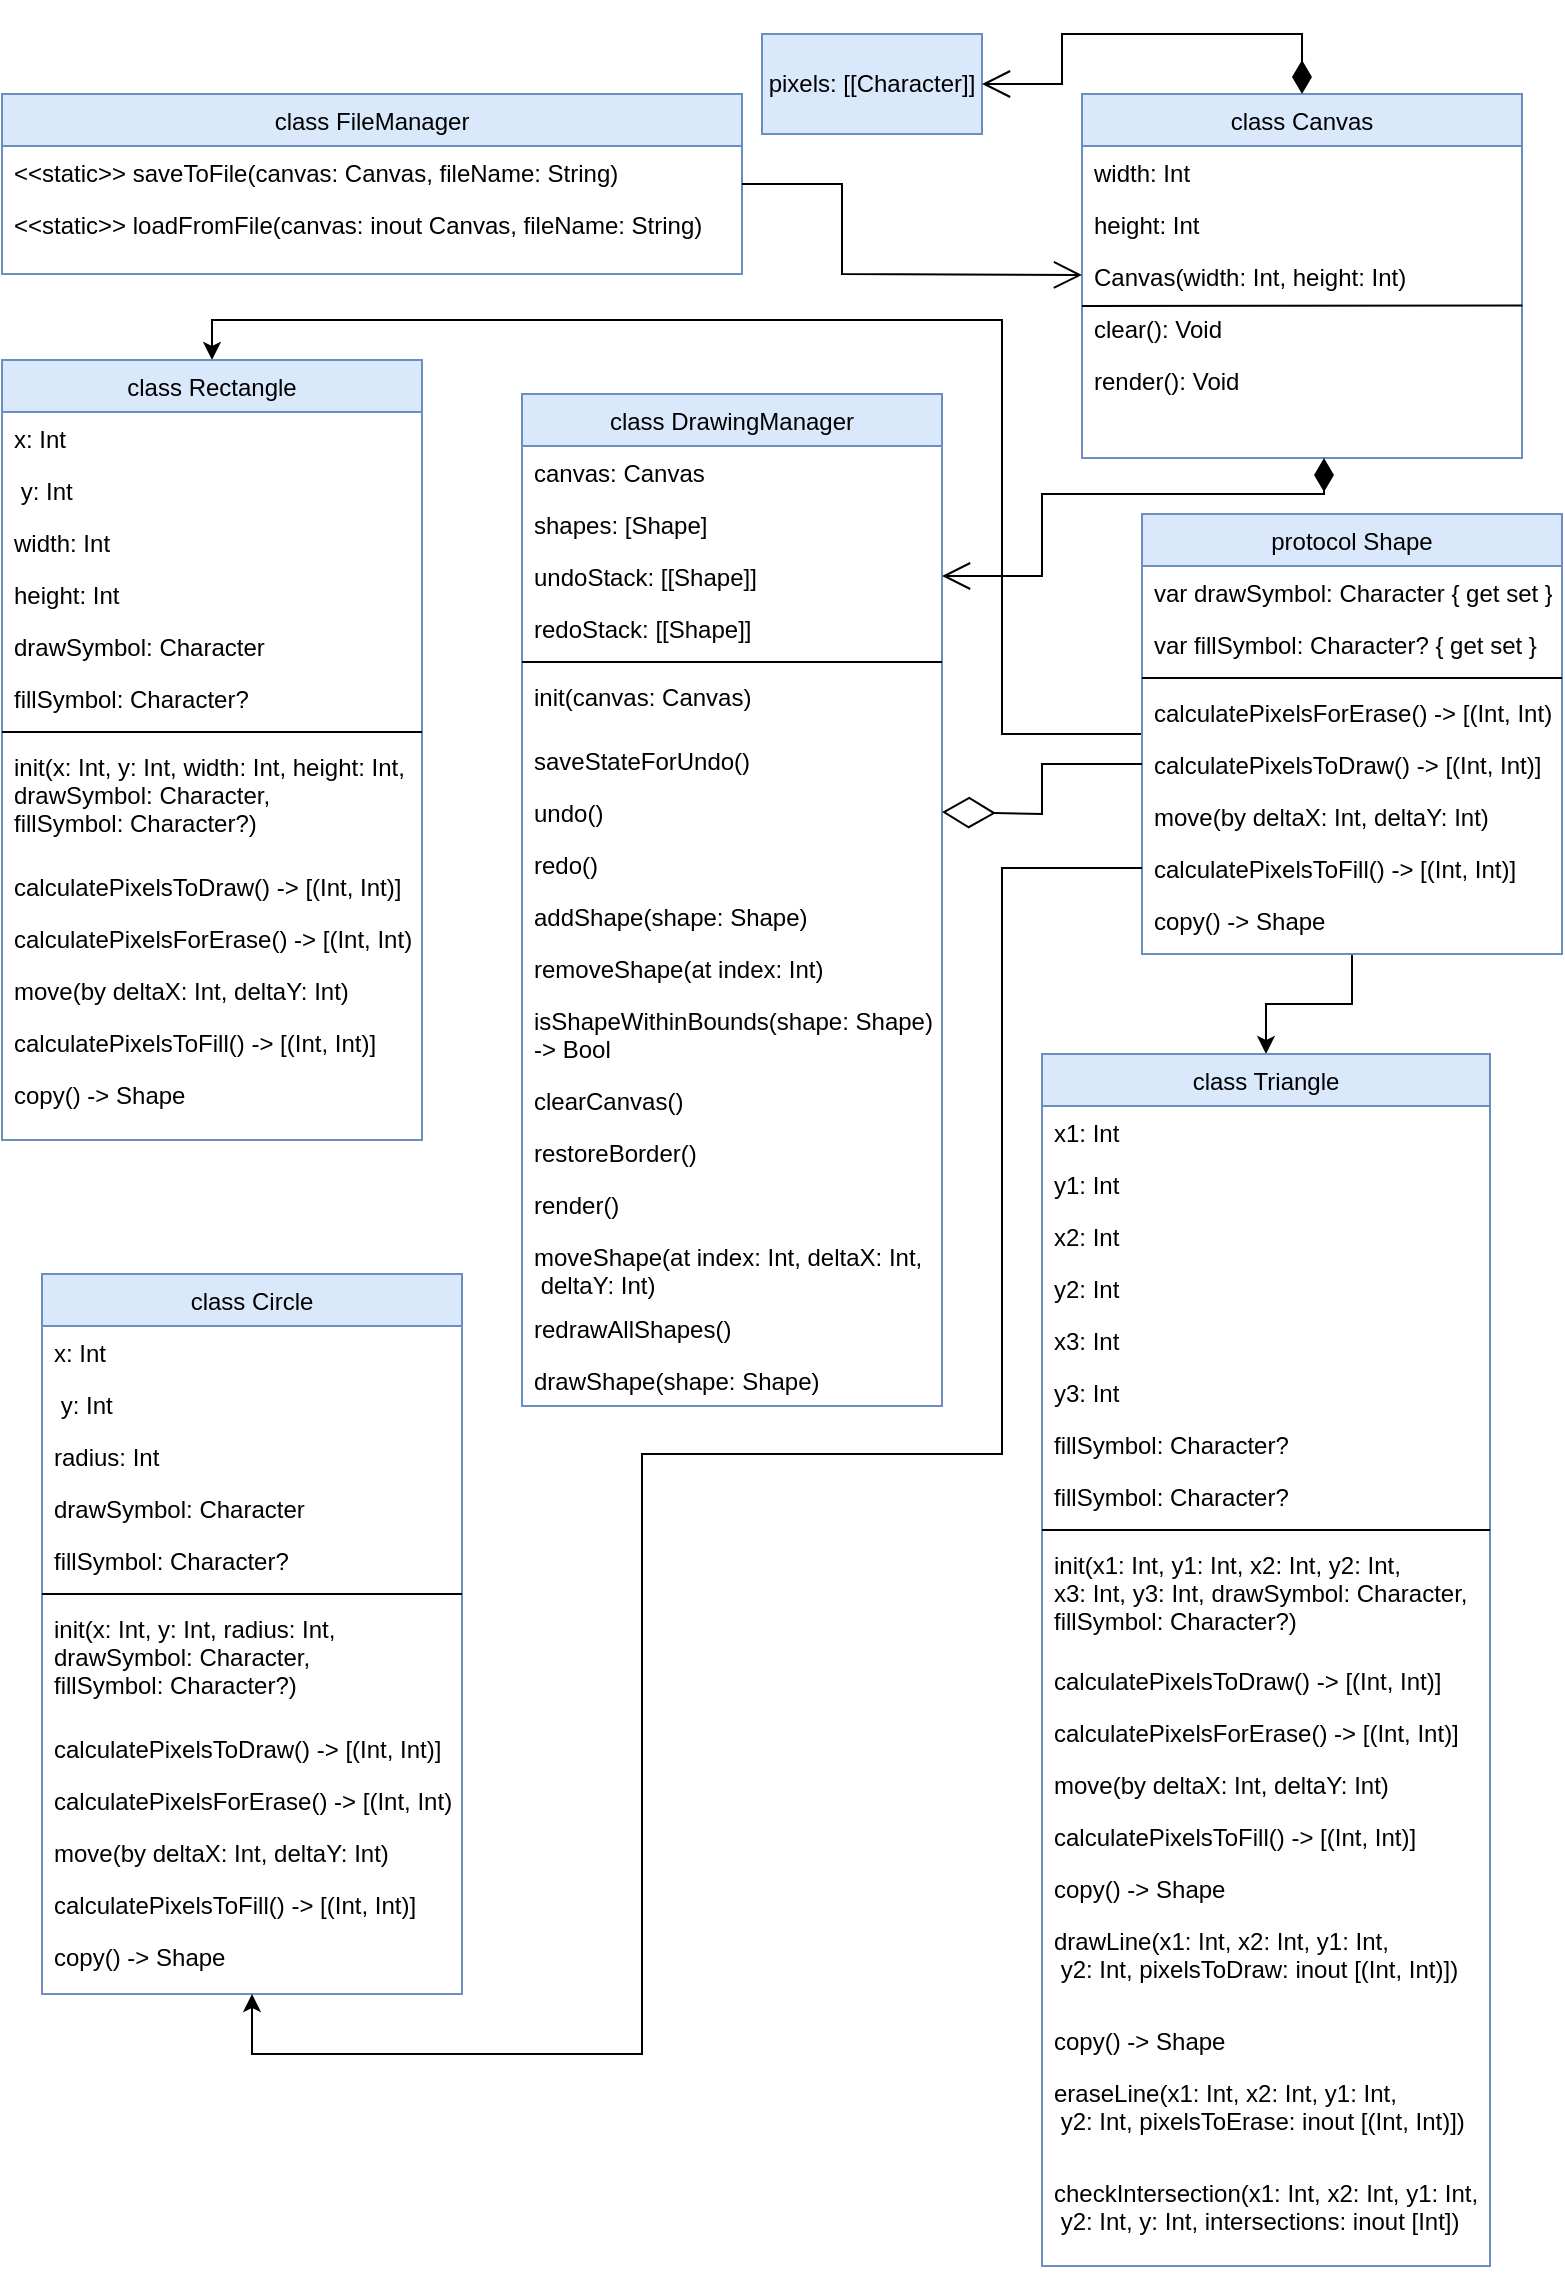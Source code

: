 <mxfile version="26.0.16">
  <diagram id="C5RBs43oDa-KdzZeNtuy" name="Page-1">
    <mxGraphModel dx="1194" dy="647" grid="1" gridSize="10" guides="1" tooltips="1" connect="1" arrows="1" fold="1" page="1" pageScale="1" pageWidth="827" pageHeight="1169" math="0" shadow="0">
      <root>
        <mxCell id="WIyWlLk6GJQsqaUBKTNV-0" />
        <mxCell id="WIyWlLk6GJQsqaUBKTNV-1" parent="WIyWlLk6GJQsqaUBKTNV-0" />
        <mxCell id="zkfFHV4jXpPFQw0GAbJ--0" value="class Canvas" style="swimlane;fontStyle=0;align=center;verticalAlign=top;childLayout=stackLayout;horizontal=1;startSize=26;horizontalStack=0;resizeParent=1;resizeLast=0;collapsible=1;marginBottom=0;rounded=0;shadow=0;strokeWidth=1;fillColor=#dae8fc;strokeColor=#6c8ebf;" parent="WIyWlLk6GJQsqaUBKTNV-1" vertex="1">
          <mxGeometry x="560" y="53" width="220" height="182" as="geometry">
            <mxRectangle x="230" y="140" width="160" height="26" as="alternateBounds" />
          </mxGeometry>
        </mxCell>
        <mxCell id="zkfFHV4jXpPFQw0GAbJ--1" value="width: Int" style="text;align=left;verticalAlign=top;spacingLeft=4;spacingRight=4;overflow=hidden;rotatable=0;points=[[0,0.5],[1,0.5]];portConstraint=eastwest;" parent="zkfFHV4jXpPFQw0GAbJ--0" vertex="1">
          <mxGeometry y="26" width="220" height="26" as="geometry" />
        </mxCell>
        <mxCell id="zkfFHV4jXpPFQw0GAbJ--2" value="height: Int" style="text;align=left;verticalAlign=top;spacingLeft=4;spacingRight=4;overflow=hidden;rotatable=0;points=[[0,0.5],[1,0.5]];portConstraint=eastwest;rounded=0;shadow=0;html=0;" parent="zkfFHV4jXpPFQw0GAbJ--0" vertex="1">
          <mxGeometry y="52" width="220" height="26" as="geometry" />
        </mxCell>
        <mxCell id="YlSQYZAaKk3JHYqEoVRx-4" value="Canvas(width: Int, height: Int)" style="text;align=left;verticalAlign=top;spacingLeft=4;spacingRight=4;overflow=hidden;rotatable=0;points=[[0,0.5],[1,0.5]];portConstraint=eastwest;rounded=0;shadow=0;html=0;" parent="zkfFHV4jXpPFQw0GAbJ--0" vertex="1">
          <mxGeometry y="78" width="220" height="26" as="geometry" />
        </mxCell>
        <mxCell id="YlSQYZAaKk3JHYqEoVRx-3" value="clear(): Void" style="text;align=left;verticalAlign=top;spacingLeft=4;spacingRight=4;overflow=hidden;rotatable=0;points=[[0,0.5],[1,0.5]];portConstraint=eastwest;rounded=0;shadow=0;html=0;" parent="zkfFHV4jXpPFQw0GAbJ--0" vertex="1">
          <mxGeometry y="104" width="220" height="26" as="geometry" />
        </mxCell>
        <mxCell id="YlSQYZAaKk3JHYqEoVRx-5" value="" style="endArrow=none;html=1;rounded=0;entryX=1.001;entryY=0.835;entryDx=0;entryDy=0;entryPerimeter=0;" parent="zkfFHV4jXpPFQw0GAbJ--0" edge="1">
          <mxGeometry width="50" height="50" relative="1" as="geometry">
            <mxPoint y="106" as="sourcePoint" />
            <mxPoint x="220.22" y="105.71" as="targetPoint" />
          </mxGeometry>
        </mxCell>
        <mxCell id="YlSQYZAaKk3JHYqEoVRx-6" value="render(): Void" style="text;align=left;verticalAlign=top;spacingLeft=4;spacingRight=4;overflow=hidden;rotatable=0;points=[[0,0.5],[1,0.5]];portConstraint=eastwest;rounded=0;shadow=0;html=0;" parent="zkfFHV4jXpPFQw0GAbJ--0" vertex="1">
          <mxGeometry y="130" width="220" height="26" as="geometry" />
        </mxCell>
        <mxCell id="YlSQYZAaKk3JHYqEoVRx-102" style="edgeStyle=orthogonalEdgeStyle;rounded=0;orthogonalLoop=1;jettySize=auto;html=1;entryX=0.5;entryY=0;entryDx=0;entryDy=0;" parent="WIyWlLk6GJQsqaUBKTNV-1" source="zkfFHV4jXpPFQw0GAbJ--6" target="YlSQYZAaKk3JHYqEoVRx-7" edge="1">
          <mxGeometry relative="1" as="geometry">
            <Array as="points">
              <mxPoint x="520" y="373" />
              <mxPoint x="520" y="166" />
              <mxPoint x="125" y="166" />
            </Array>
          </mxGeometry>
        </mxCell>
        <mxCell id="YlSQYZAaKk3JHYqEoVRx-104" style="edgeStyle=orthogonalEdgeStyle;rounded=0;orthogonalLoop=1;jettySize=auto;html=1;exitX=0.5;exitY=1;exitDx=0;exitDy=0;" parent="WIyWlLk6GJQsqaUBKTNV-1" source="zkfFHV4jXpPFQw0GAbJ--6" target="YlSQYZAaKk3JHYqEoVRx-60" edge="1">
          <mxGeometry relative="1" as="geometry" />
        </mxCell>
        <mxCell id="zkfFHV4jXpPFQw0GAbJ--6" value="protocol Shape" style="swimlane;fontStyle=0;align=center;verticalAlign=top;childLayout=stackLayout;horizontal=1;startSize=26;horizontalStack=0;resizeParent=1;resizeLast=0;collapsible=1;marginBottom=0;rounded=0;shadow=0;strokeWidth=1;fillColor=#dae8fc;strokeColor=#6c8ebf;" parent="WIyWlLk6GJQsqaUBKTNV-1" vertex="1">
          <mxGeometry x="590" y="263" width="210" height="220" as="geometry">
            <mxRectangle x="130" y="380" width="160" height="26" as="alternateBounds" />
          </mxGeometry>
        </mxCell>
        <mxCell id="zkfFHV4jXpPFQw0GAbJ--7" value="var drawSymbol: Character { get set }" style="text;align=left;verticalAlign=top;spacingLeft=4;spacingRight=4;overflow=hidden;rotatable=0;points=[[0,0.5],[1,0.5]];portConstraint=eastwest;" parent="zkfFHV4jXpPFQw0GAbJ--6" vertex="1">
          <mxGeometry y="26" width="210" height="26" as="geometry" />
        </mxCell>
        <mxCell id="zkfFHV4jXpPFQw0GAbJ--8" value="var fillSymbol: Character? { get set }" style="text;align=left;verticalAlign=top;spacingLeft=4;spacingRight=4;overflow=hidden;rotatable=0;points=[[0,0.5],[1,0.5]];portConstraint=eastwest;rounded=0;shadow=0;html=0;" parent="zkfFHV4jXpPFQw0GAbJ--6" vertex="1">
          <mxGeometry y="52" width="210" height="26" as="geometry" />
        </mxCell>
        <mxCell id="zkfFHV4jXpPFQw0GAbJ--9" value="" style="line;html=1;strokeWidth=1;align=left;verticalAlign=middle;spacingTop=-1;spacingLeft=3;spacingRight=3;rotatable=0;labelPosition=right;points=[];portConstraint=eastwest;" parent="zkfFHV4jXpPFQw0GAbJ--6" vertex="1">
          <mxGeometry y="78" width="210" height="8" as="geometry" />
        </mxCell>
        <mxCell id="zkfFHV4jXpPFQw0GAbJ--11" value="calculatePixelsForErase() -&gt; [(Int, Int)]" style="text;align=left;verticalAlign=top;spacingLeft=4;spacingRight=4;overflow=hidden;rotatable=0;points=[[0,0.5],[1,0.5]];portConstraint=eastwest;" parent="zkfFHV4jXpPFQw0GAbJ--6" vertex="1">
          <mxGeometry y="86" width="210" height="26" as="geometry" />
        </mxCell>
        <mxCell id="YlSQYZAaKk3JHYqEoVRx-36" value="calculatePixelsToDraw() -&gt; [(Int, Int)]" style="text;align=left;verticalAlign=top;spacingLeft=4;spacingRight=4;overflow=hidden;rotatable=0;points=[[0,0.5],[1,0.5]];portConstraint=eastwest;fontStyle=0" parent="zkfFHV4jXpPFQw0GAbJ--6" vertex="1">
          <mxGeometry y="112" width="210" height="26" as="geometry" />
        </mxCell>
        <mxCell id="YlSQYZAaKk3JHYqEoVRx-35" value="move(by deltaX: Int, deltaY: Int)" style="text;align=left;verticalAlign=top;spacingLeft=4;spacingRight=4;overflow=hidden;rotatable=0;points=[[0,0.5],[1,0.5]];portConstraint=eastwest;fontStyle=0" parent="zkfFHV4jXpPFQw0GAbJ--6" vertex="1">
          <mxGeometry y="138" width="210" height="26" as="geometry" />
        </mxCell>
        <mxCell id="YlSQYZAaKk3JHYqEoVRx-37" value="calculatePixelsToFill() -&gt; [(Int, Int)]" style="text;align=left;verticalAlign=top;spacingLeft=4;spacingRight=4;overflow=hidden;rotatable=0;points=[[0,0.5],[1,0.5]];portConstraint=eastwest;fontStyle=0" parent="zkfFHV4jXpPFQw0GAbJ--6" vertex="1">
          <mxGeometry y="164" width="210" height="26" as="geometry" />
        </mxCell>
        <mxCell id="YlSQYZAaKk3JHYqEoVRx-38" value="copy() -&gt; Shape" style="text;align=left;verticalAlign=top;spacingLeft=4;spacingRight=4;overflow=hidden;rotatable=0;points=[[0,0.5],[1,0.5]];portConstraint=eastwest;fontStyle=0" parent="zkfFHV4jXpPFQw0GAbJ--6" vertex="1">
          <mxGeometry y="190" width="210" height="26" as="geometry" />
        </mxCell>
        <mxCell id="YlSQYZAaKk3JHYqEoVRx-7" value="class Rectangle" style="swimlane;fontStyle=0;align=center;verticalAlign=top;childLayout=stackLayout;horizontal=1;startSize=26;horizontalStack=0;resizeParent=1;resizeLast=0;collapsible=1;marginBottom=0;rounded=0;shadow=0;strokeWidth=1;fillColor=#dae8fc;strokeColor=#6c8ebf;" parent="WIyWlLk6GJQsqaUBKTNV-1" vertex="1">
          <mxGeometry x="20" y="186" width="210" height="390" as="geometry">
            <mxRectangle x="430" y="90" width="160" height="26" as="alternateBounds" />
          </mxGeometry>
        </mxCell>
        <mxCell id="YlSQYZAaKk3JHYqEoVRx-8" value="x: Int" style="text;align=left;verticalAlign=top;spacingLeft=4;spacingRight=4;overflow=hidden;rotatable=0;points=[[0,0.5],[1,0.5]];portConstraint=eastwest;" parent="YlSQYZAaKk3JHYqEoVRx-7" vertex="1">
          <mxGeometry y="26" width="210" height="26" as="geometry" />
        </mxCell>
        <mxCell id="YlSQYZAaKk3JHYqEoVRx-9" value=" y: Int" style="text;align=left;verticalAlign=top;spacingLeft=4;spacingRight=4;overflow=hidden;rotatable=0;points=[[0,0.5],[1,0.5]];portConstraint=eastwest;rounded=0;shadow=0;html=0;" parent="YlSQYZAaKk3JHYqEoVRx-7" vertex="1">
          <mxGeometry y="52" width="210" height="26" as="geometry" />
        </mxCell>
        <mxCell id="YlSQYZAaKk3JHYqEoVRx-10" value="width: Int" style="text;align=left;verticalAlign=top;spacingLeft=4;spacingRight=4;overflow=hidden;rotatable=0;points=[[0,0.5],[1,0.5]];portConstraint=eastwest;rounded=0;shadow=0;html=0;" parent="YlSQYZAaKk3JHYqEoVRx-7" vertex="1">
          <mxGeometry y="78" width="210" height="26" as="geometry" />
        </mxCell>
        <mxCell id="YlSQYZAaKk3JHYqEoVRx-11" value="height: Int" style="text;align=left;verticalAlign=top;spacingLeft=4;spacingRight=4;overflow=hidden;rotatable=0;points=[[0,0.5],[1,0.5]];portConstraint=eastwest;rounded=0;shadow=0;html=0;" parent="YlSQYZAaKk3JHYqEoVRx-7" vertex="1">
          <mxGeometry y="104" width="210" height="26" as="geometry" />
        </mxCell>
        <mxCell id="YlSQYZAaKk3JHYqEoVRx-12" value="drawSymbol: Character" style="text;align=left;verticalAlign=top;spacingLeft=4;spacingRight=4;overflow=hidden;rotatable=0;points=[[0,0.5],[1,0.5]];portConstraint=eastwest;rounded=0;shadow=0;html=0;" parent="YlSQYZAaKk3JHYqEoVRx-7" vertex="1">
          <mxGeometry y="130" width="210" height="26" as="geometry" />
        </mxCell>
        <mxCell id="YlSQYZAaKk3JHYqEoVRx-14" value="fillSymbol: Character?" style="text;align=left;verticalAlign=top;spacingLeft=4;spacingRight=4;overflow=hidden;rotatable=0;points=[[0,0.5],[1,0.5]];portConstraint=eastwest;" parent="YlSQYZAaKk3JHYqEoVRx-7" vertex="1">
          <mxGeometry y="156" width="210" height="26" as="geometry" />
        </mxCell>
        <mxCell id="YlSQYZAaKk3JHYqEoVRx-13" value="" style="line;html=1;strokeWidth=1;align=left;verticalAlign=middle;spacingTop=-1;spacingLeft=3;spacingRight=3;rotatable=0;labelPosition=right;points=[];portConstraint=eastwest;" parent="YlSQYZAaKk3JHYqEoVRx-7" vertex="1">
          <mxGeometry y="182" width="210" height="8" as="geometry" />
        </mxCell>
        <mxCell id="YlSQYZAaKk3JHYqEoVRx-15" value="init(x: Int, y: Int, width: Int, height: Int, &#xa;drawSymbol: Character, &#xa;fillSymbol: Character?)" style="text;align=left;verticalAlign=top;spacingLeft=4;spacingRight=4;overflow=hidden;rotatable=0;points=[[0,0.5],[1,0.5]];portConstraint=eastwest;" parent="YlSQYZAaKk3JHYqEoVRx-7" vertex="1">
          <mxGeometry y="190" width="210" height="60" as="geometry" />
        </mxCell>
        <mxCell id="YlSQYZAaKk3JHYqEoVRx-40" value="calculatePixelsToDraw() -&gt; [(Int, Int)]" style="text;align=left;verticalAlign=top;spacingLeft=4;spacingRight=4;overflow=hidden;rotatable=0;points=[[0,0.5],[1,0.5]];portConstraint=eastwest;" parent="YlSQYZAaKk3JHYqEoVRx-7" vertex="1">
          <mxGeometry y="250" width="210" height="26" as="geometry" />
        </mxCell>
        <mxCell id="YlSQYZAaKk3JHYqEoVRx-43" value="calculatePixelsForErase() -&gt; [(Int, Int)]" style="text;align=left;verticalAlign=top;spacingLeft=4;spacingRight=4;overflow=hidden;rotatable=0;points=[[0,0.5],[1,0.5]];portConstraint=eastwest;" parent="YlSQYZAaKk3JHYqEoVRx-7" vertex="1">
          <mxGeometry y="276" width="210" height="26" as="geometry" />
        </mxCell>
        <mxCell id="YlSQYZAaKk3JHYqEoVRx-42" value="move(by deltaX: Int, deltaY: Int)" style="text;align=left;verticalAlign=top;spacingLeft=4;spacingRight=4;overflow=hidden;rotatable=0;points=[[0,0.5],[1,0.5]];portConstraint=eastwest;" parent="YlSQYZAaKk3JHYqEoVRx-7" vertex="1">
          <mxGeometry y="302" width="210" height="26" as="geometry" />
        </mxCell>
        <mxCell id="YlSQYZAaKk3JHYqEoVRx-45" value="calculatePixelsToFill() -&gt; [(Int, Int)]" style="text;align=left;verticalAlign=top;spacingLeft=4;spacingRight=4;overflow=hidden;rotatable=0;points=[[0,0.5],[1,0.5]];portConstraint=eastwest;" parent="YlSQYZAaKk3JHYqEoVRx-7" vertex="1">
          <mxGeometry y="328" width="210" height="26" as="geometry" />
        </mxCell>
        <mxCell id="YlSQYZAaKk3JHYqEoVRx-44" value="copy() -&gt; Shape" style="text;align=left;verticalAlign=top;spacingLeft=4;spacingRight=4;overflow=hidden;rotatable=0;points=[[0,0.5],[1,0.5]];portConstraint=eastwest;" parent="YlSQYZAaKk3JHYqEoVRx-7" vertex="1">
          <mxGeometry y="354" width="210" height="26" as="geometry" />
        </mxCell>
        <mxCell id="YlSQYZAaKk3JHYqEoVRx-23" value="class FileManager" style="swimlane;fontStyle=0;align=center;verticalAlign=top;childLayout=stackLayout;horizontal=1;startSize=26;horizontalStack=0;resizeParent=1;resizeLast=0;collapsible=1;marginBottom=0;rounded=0;shadow=0;strokeWidth=1;fillColor=#dae8fc;strokeColor=#6c8ebf;" parent="WIyWlLk6GJQsqaUBKTNV-1" vertex="1">
          <mxGeometry x="20" y="53" width="370" height="90" as="geometry">
            <mxRectangle x="130" y="380" width="160" height="26" as="alternateBounds" />
          </mxGeometry>
        </mxCell>
        <mxCell id="YlSQYZAaKk3JHYqEoVRx-24" value="&lt;&lt;static&gt;&gt; saveToFile(canvas: Canvas, fileName: String)" style="text;align=left;verticalAlign=top;spacingLeft=4;spacingRight=4;overflow=hidden;rotatable=0;points=[[0,0.5],[1,0.5]];portConstraint=eastwest;" parent="YlSQYZAaKk3JHYqEoVRx-23" vertex="1">
          <mxGeometry y="26" width="370" height="26" as="geometry" />
        </mxCell>
        <mxCell id="YlSQYZAaKk3JHYqEoVRx-25" value="&lt;&lt;static&gt;&gt; loadFromFile(canvas: inout Canvas, fileName: String)" style="text;align=left;verticalAlign=top;spacingLeft=4;spacingRight=4;overflow=hidden;rotatable=0;points=[[0,0.5],[1,0.5]];portConstraint=eastwest;rounded=0;shadow=0;html=0;" parent="YlSQYZAaKk3JHYqEoVRx-23" vertex="1">
          <mxGeometry y="52" width="370" height="26" as="geometry" />
        </mxCell>
        <mxCell id="YlSQYZAaKk3JHYqEoVRx-46" value="class Circle" style="swimlane;fontStyle=0;align=center;verticalAlign=top;childLayout=stackLayout;horizontal=1;startSize=26;horizontalStack=0;resizeParent=1;resizeLast=0;collapsible=1;marginBottom=0;rounded=0;shadow=0;strokeWidth=1;fillColor=#dae8fc;strokeColor=#6c8ebf;" parent="WIyWlLk6GJQsqaUBKTNV-1" vertex="1">
          <mxGeometry x="40" y="643" width="210" height="360" as="geometry">
            <mxRectangle x="430" y="90" width="160" height="26" as="alternateBounds" />
          </mxGeometry>
        </mxCell>
        <mxCell id="YlSQYZAaKk3JHYqEoVRx-47" value="x: Int" style="text;align=left;verticalAlign=top;spacingLeft=4;spacingRight=4;overflow=hidden;rotatable=0;points=[[0,0.5],[1,0.5]];portConstraint=eastwest;" parent="YlSQYZAaKk3JHYqEoVRx-46" vertex="1">
          <mxGeometry y="26" width="210" height="26" as="geometry" />
        </mxCell>
        <mxCell id="YlSQYZAaKk3JHYqEoVRx-48" value=" y: Int" style="text;align=left;verticalAlign=top;spacingLeft=4;spacingRight=4;overflow=hidden;rotatable=0;points=[[0,0.5],[1,0.5]];portConstraint=eastwest;rounded=0;shadow=0;html=0;" parent="YlSQYZAaKk3JHYqEoVRx-46" vertex="1">
          <mxGeometry y="52" width="210" height="26" as="geometry" />
        </mxCell>
        <mxCell id="YlSQYZAaKk3JHYqEoVRx-49" value="radius: Int" style="text;align=left;verticalAlign=top;spacingLeft=4;spacingRight=4;overflow=hidden;rotatable=0;points=[[0,0.5],[1,0.5]];portConstraint=eastwest;rounded=0;shadow=0;html=0;" parent="YlSQYZAaKk3JHYqEoVRx-46" vertex="1">
          <mxGeometry y="78" width="210" height="26" as="geometry" />
        </mxCell>
        <mxCell id="YlSQYZAaKk3JHYqEoVRx-51" value="drawSymbol: Character" style="text;align=left;verticalAlign=top;spacingLeft=4;spacingRight=4;overflow=hidden;rotatable=0;points=[[0,0.5],[1,0.5]];portConstraint=eastwest;rounded=0;shadow=0;html=0;" parent="YlSQYZAaKk3JHYqEoVRx-46" vertex="1">
          <mxGeometry y="104" width="210" height="26" as="geometry" />
        </mxCell>
        <mxCell id="YlSQYZAaKk3JHYqEoVRx-52" value="fillSymbol: Character?" style="text;align=left;verticalAlign=top;spacingLeft=4;spacingRight=4;overflow=hidden;rotatable=0;points=[[0,0.5],[1,0.5]];portConstraint=eastwest;" parent="YlSQYZAaKk3JHYqEoVRx-46" vertex="1">
          <mxGeometry y="130" width="210" height="26" as="geometry" />
        </mxCell>
        <mxCell id="YlSQYZAaKk3JHYqEoVRx-53" value="" style="line;html=1;strokeWidth=1;align=left;verticalAlign=middle;spacingTop=-1;spacingLeft=3;spacingRight=3;rotatable=0;labelPosition=right;points=[];portConstraint=eastwest;" parent="YlSQYZAaKk3JHYqEoVRx-46" vertex="1">
          <mxGeometry y="156" width="210" height="8" as="geometry" />
        </mxCell>
        <mxCell id="YlSQYZAaKk3JHYqEoVRx-54" value="init(x: Int, y: Int, radius: Int, &#xa;drawSymbol: Character, &#xa;fillSymbol: Character?)" style="text;align=left;verticalAlign=top;spacingLeft=4;spacingRight=4;overflow=hidden;rotatable=0;points=[[0,0.5],[1,0.5]];portConstraint=eastwest;" parent="YlSQYZAaKk3JHYqEoVRx-46" vertex="1">
          <mxGeometry y="164" width="210" height="60" as="geometry" />
        </mxCell>
        <mxCell id="YlSQYZAaKk3JHYqEoVRx-55" value="calculatePixelsToDraw() -&gt; [(Int, Int)]" style="text;align=left;verticalAlign=top;spacingLeft=4;spacingRight=4;overflow=hidden;rotatable=0;points=[[0,0.5],[1,0.5]];portConstraint=eastwest;" parent="YlSQYZAaKk3JHYqEoVRx-46" vertex="1">
          <mxGeometry y="224" width="210" height="26" as="geometry" />
        </mxCell>
        <mxCell id="YlSQYZAaKk3JHYqEoVRx-56" value="calculatePixelsForErase() -&gt; [(Int, Int)]" style="text;align=left;verticalAlign=top;spacingLeft=4;spacingRight=4;overflow=hidden;rotatable=0;points=[[0,0.5],[1,0.5]];portConstraint=eastwest;" parent="YlSQYZAaKk3JHYqEoVRx-46" vertex="1">
          <mxGeometry y="250" width="210" height="26" as="geometry" />
        </mxCell>
        <mxCell id="YlSQYZAaKk3JHYqEoVRx-57" value="move(by deltaX: Int, deltaY: Int)" style="text;align=left;verticalAlign=top;spacingLeft=4;spacingRight=4;overflow=hidden;rotatable=0;points=[[0,0.5],[1,0.5]];portConstraint=eastwest;" parent="YlSQYZAaKk3JHYqEoVRx-46" vertex="1">
          <mxGeometry y="276" width="210" height="26" as="geometry" />
        </mxCell>
        <mxCell id="YlSQYZAaKk3JHYqEoVRx-58" value="calculatePixelsToFill() -&gt; [(Int, Int)]" style="text;align=left;verticalAlign=top;spacingLeft=4;spacingRight=4;overflow=hidden;rotatable=0;points=[[0,0.5],[1,0.5]];portConstraint=eastwest;" parent="YlSQYZAaKk3JHYqEoVRx-46" vertex="1">
          <mxGeometry y="302" width="210" height="26" as="geometry" />
        </mxCell>
        <mxCell id="YlSQYZAaKk3JHYqEoVRx-59" value="copy() -&gt; Shape" style="text;align=left;verticalAlign=top;spacingLeft=4;spacingRight=4;overflow=hidden;rotatable=0;points=[[0,0.5],[1,0.5]];portConstraint=eastwest;" parent="YlSQYZAaKk3JHYqEoVRx-46" vertex="1">
          <mxGeometry y="328" width="210" height="26" as="geometry" />
        </mxCell>
        <mxCell id="YlSQYZAaKk3JHYqEoVRx-60" value="class Triangle" style="swimlane;fontStyle=0;align=center;verticalAlign=top;childLayout=stackLayout;horizontal=1;startSize=26;horizontalStack=0;resizeParent=1;resizeLast=0;collapsible=1;marginBottom=0;rounded=0;shadow=0;strokeWidth=1;fillColor=#dae8fc;strokeColor=#6c8ebf;" parent="WIyWlLk6GJQsqaUBKTNV-1" vertex="1">
          <mxGeometry x="540" y="533" width="224" height="606" as="geometry">
            <mxRectangle x="566" y="320" width="160" height="26" as="alternateBounds" />
          </mxGeometry>
        </mxCell>
        <mxCell id="YlSQYZAaKk3JHYqEoVRx-61" value="x1: Int" style="text;align=left;verticalAlign=top;spacingLeft=4;spacingRight=4;overflow=hidden;rotatable=0;points=[[0,0.5],[1,0.5]];portConstraint=eastwest;" parent="YlSQYZAaKk3JHYqEoVRx-60" vertex="1">
          <mxGeometry y="26" width="224" height="26" as="geometry" />
        </mxCell>
        <mxCell id="YlSQYZAaKk3JHYqEoVRx-62" value="y1: Int" style="text;align=left;verticalAlign=top;spacingLeft=4;spacingRight=4;overflow=hidden;rotatable=0;points=[[0,0.5],[1,0.5]];portConstraint=eastwest;rounded=0;shadow=0;html=0;" parent="YlSQYZAaKk3JHYqEoVRx-60" vertex="1">
          <mxGeometry y="52" width="224" height="26" as="geometry" />
        </mxCell>
        <mxCell id="YlSQYZAaKk3JHYqEoVRx-63" value="x2: Int" style="text;align=left;verticalAlign=top;spacingLeft=4;spacingRight=4;overflow=hidden;rotatable=0;points=[[0,0.5],[1,0.5]];portConstraint=eastwest;rounded=0;shadow=0;html=0;" parent="YlSQYZAaKk3JHYqEoVRx-60" vertex="1">
          <mxGeometry y="78" width="224" height="26" as="geometry" />
        </mxCell>
        <mxCell id="YlSQYZAaKk3JHYqEoVRx-64" value="y2: Int" style="text;align=left;verticalAlign=top;spacingLeft=4;spacingRight=4;overflow=hidden;rotatable=0;points=[[0,0.5],[1,0.5]];portConstraint=eastwest;rounded=0;shadow=0;html=0;" parent="YlSQYZAaKk3JHYqEoVRx-60" vertex="1">
          <mxGeometry y="104" width="224" height="26" as="geometry" />
        </mxCell>
        <mxCell id="YlSQYZAaKk3JHYqEoVRx-73" value="x3: Int" style="text;align=left;verticalAlign=top;spacingLeft=4;spacingRight=4;overflow=hidden;rotatable=0;points=[[0,0.5],[1,0.5]];portConstraint=eastwest;" parent="YlSQYZAaKk3JHYqEoVRx-60" vertex="1">
          <mxGeometry y="130" width="224" height="26" as="geometry" />
        </mxCell>
        <mxCell id="YlSQYZAaKk3JHYqEoVRx-65" value="y3: Int" style="text;align=left;verticalAlign=top;spacingLeft=4;spacingRight=4;overflow=hidden;rotatable=0;points=[[0,0.5],[1,0.5]];portConstraint=eastwest;" parent="YlSQYZAaKk3JHYqEoVRx-60" vertex="1">
          <mxGeometry y="156" width="224" height="26" as="geometry" />
        </mxCell>
        <mxCell id="YlSQYZAaKk3JHYqEoVRx-74" value="fillSymbol: Character?" style="text;align=left;verticalAlign=top;spacingLeft=4;spacingRight=4;overflow=hidden;rotatable=0;points=[[0,0.5],[1,0.5]];portConstraint=eastwest;" parent="YlSQYZAaKk3JHYqEoVRx-60" vertex="1">
          <mxGeometry y="182" width="224" height="26" as="geometry" />
        </mxCell>
        <mxCell id="YlSQYZAaKk3JHYqEoVRx-75" value="fillSymbol: Character?" style="text;align=left;verticalAlign=top;spacingLeft=4;spacingRight=4;overflow=hidden;rotatable=0;points=[[0,0.5],[1,0.5]];portConstraint=eastwest;" parent="YlSQYZAaKk3JHYqEoVRx-60" vertex="1">
          <mxGeometry y="208" width="224" height="26" as="geometry" />
        </mxCell>
        <mxCell id="YlSQYZAaKk3JHYqEoVRx-66" value="" style="line;html=1;strokeWidth=1;align=left;verticalAlign=middle;spacingTop=-1;spacingLeft=3;spacingRight=3;rotatable=0;labelPosition=right;points=[];portConstraint=eastwest;" parent="YlSQYZAaKk3JHYqEoVRx-60" vertex="1">
          <mxGeometry y="234" width="224" height="8" as="geometry" />
        </mxCell>
        <mxCell id="YlSQYZAaKk3JHYqEoVRx-67" value="init(x1: Int, y1: Int, x2: Int, y2: Int, &#xa;x3: Int, y3: Int, drawSymbol: Character, &#xa;fillSymbol: Character?)" style="text;align=left;verticalAlign=top;spacingLeft=4;spacingRight=4;overflow=hidden;rotatable=0;points=[[0,0.5],[1,0.5]];portConstraint=eastwest;" parent="YlSQYZAaKk3JHYqEoVRx-60" vertex="1">
          <mxGeometry y="242" width="224" height="58" as="geometry" />
        </mxCell>
        <mxCell id="YlSQYZAaKk3JHYqEoVRx-68" value="calculatePixelsToDraw() -&gt; [(Int, Int)]" style="text;align=left;verticalAlign=top;spacingLeft=4;spacingRight=4;overflow=hidden;rotatable=0;points=[[0,0.5],[1,0.5]];portConstraint=eastwest;" parent="YlSQYZAaKk3JHYqEoVRx-60" vertex="1">
          <mxGeometry y="300" width="224" height="26" as="geometry" />
        </mxCell>
        <mxCell id="YlSQYZAaKk3JHYqEoVRx-69" value="calculatePixelsForErase() -&gt; [(Int, Int)]" style="text;align=left;verticalAlign=top;spacingLeft=4;spacingRight=4;overflow=hidden;rotatable=0;points=[[0,0.5],[1,0.5]];portConstraint=eastwest;" parent="YlSQYZAaKk3JHYqEoVRx-60" vertex="1">
          <mxGeometry y="326" width="224" height="26" as="geometry" />
        </mxCell>
        <mxCell id="YlSQYZAaKk3JHYqEoVRx-70" value="move(by deltaX: Int, deltaY: Int)" style="text;align=left;verticalAlign=top;spacingLeft=4;spacingRight=4;overflow=hidden;rotatable=0;points=[[0,0.5],[1,0.5]];portConstraint=eastwest;" parent="YlSQYZAaKk3JHYqEoVRx-60" vertex="1">
          <mxGeometry y="352" width="224" height="26" as="geometry" />
        </mxCell>
        <mxCell id="YlSQYZAaKk3JHYqEoVRx-71" value="calculatePixelsToFill() -&gt; [(Int, Int)]" style="text;align=left;verticalAlign=top;spacingLeft=4;spacingRight=4;overflow=hidden;rotatable=0;points=[[0,0.5],[1,0.5]];portConstraint=eastwest;" parent="YlSQYZAaKk3JHYqEoVRx-60" vertex="1">
          <mxGeometry y="378" width="224" height="26" as="geometry" />
        </mxCell>
        <mxCell id="YlSQYZAaKk3JHYqEoVRx-72" value="copy() -&gt; Shape" style="text;align=left;verticalAlign=top;spacingLeft=4;spacingRight=4;overflow=hidden;rotatable=0;points=[[0,0.5],[1,0.5]];portConstraint=eastwest;" parent="YlSQYZAaKk3JHYqEoVRx-60" vertex="1">
          <mxGeometry y="404" width="224" height="26" as="geometry" />
        </mxCell>
        <mxCell id="YlSQYZAaKk3JHYqEoVRx-76" value="drawLine(x1: Int, x2: Int, y1: Int,&#xa; y2: Int, pixelsToDraw: inout [(Int, Int)])" style="text;align=left;verticalAlign=top;spacingLeft=4;spacingRight=4;overflow=hidden;rotatable=0;points=[[0,0.5],[1,0.5]];portConstraint=eastwest;" parent="YlSQYZAaKk3JHYqEoVRx-60" vertex="1">
          <mxGeometry y="430" width="224" height="50" as="geometry" />
        </mxCell>
        <mxCell id="YlSQYZAaKk3JHYqEoVRx-77" value="copy() -&gt; Shape" style="text;align=left;verticalAlign=top;spacingLeft=4;spacingRight=4;overflow=hidden;rotatable=0;points=[[0,0.5],[1,0.5]];portConstraint=eastwest;" parent="YlSQYZAaKk3JHYqEoVRx-60" vertex="1">
          <mxGeometry y="480" width="224" height="26" as="geometry" />
        </mxCell>
        <mxCell id="YlSQYZAaKk3JHYqEoVRx-78" value="eraseLine(x1: Int, x2: Int, y1: Int,&#xa; y2: Int, pixelsToErase: inout [(Int, Int)])" style="text;align=left;verticalAlign=top;spacingLeft=4;spacingRight=4;overflow=hidden;rotatable=0;points=[[0,0.5],[1,0.5]];portConstraint=eastwest;" parent="YlSQYZAaKk3JHYqEoVRx-60" vertex="1">
          <mxGeometry y="506" width="224" height="50" as="geometry" />
        </mxCell>
        <mxCell id="YlSQYZAaKk3JHYqEoVRx-79" value="checkIntersection(x1: Int, x2: Int, y1: Int,&#xa; y2: Int, y: Int, intersections: inout [Int])" style="text;align=left;verticalAlign=top;spacingLeft=4;spacingRight=4;overflow=hidden;rotatable=0;points=[[0,0.5],[1,0.5]];portConstraint=eastwest;" parent="YlSQYZAaKk3JHYqEoVRx-60" vertex="1">
          <mxGeometry y="556" width="224" height="50" as="geometry" />
        </mxCell>
        <mxCell id="YlSQYZAaKk3JHYqEoVRx-80" value="class DrawingManager" style="swimlane;fontStyle=0;align=center;verticalAlign=top;childLayout=stackLayout;horizontal=1;startSize=26;horizontalStack=0;resizeParent=1;resizeLast=0;collapsible=1;marginBottom=0;rounded=0;shadow=0;strokeWidth=1;fillColor=#dae8fc;strokeColor=#6c8ebf;" parent="WIyWlLk6GJQsqaUBKTNV-1" vertex="1">
          <mxGeometry x="280" y="203" width="210" height="506" as="geometry">
            <mxRectangle x="40" y="30" width="160" height="26" as="alternateBounds" />
          </mxGeometry>
        </mxCell>
        <mxCell id="YlSQYZAaKk3JHYqEoVRx-81" value="canvas: Canvas" style="text;align=left;verticalAlign=top;spacingLeft=4;spacingRight=4;overflow=hidden;rotatable=0;points=[[0,0.5],[1,0.5]];portConstraint=eastwest;" parent="YlSQYZAaKk3JHYqEoVRx-80" vertex="1">
          <mxGeometry y="26" width="210" height="26" as="geometry" />
        </mxCell>
        <mxCell id="YlSQYZAaKk3JHYqEoVRx-82" value="shapes: [Shape]" style="text;align=left;verticalAlign=top;spacingLeft=4;spacingRight=4;overflow=hidden;rotatable=0;points=[[0,0.5],[1,0.5]];portConstraint=eastwest;rounded=0;shadow=0;html=0;" parent="YlSQYZAaKk3JHYqEoVRx-80" vertex="1">
          <mxGeometry y="52" width="210" height="26" as="geometry" />
        </mxCell>
        <mxCell id="YlSQYZAaKk3JHYqEoVRx-83" value="undoStack: [[Shape]]" style="text;align=left;verticalAlign=top;spacingLeft=4;spacingRight=4;overflow=hidden;rotatable=0;points=[[0,0.5],[1,0.5]];portConstraint=eastwest;rounded=0;shadow=0;html=0;" parent="YlSQYZAaKk3JHYqEoVRx-80" vertex="1">
          <mxGeometry y="78" width="210" height="26" as="geometry" />
        </mxCell>
        <mxCell id="YlSQYZAaKk3JHYqEoVRx-84" value="redoStack: [[Shape]]" style="text;align=left;verticalAlign=top;spacingLeft=4;spacingRight=4;overflow=hidden;rotatable=0;points=[[0,0.5],[1,0.5]];portConstraint=eastwest;rounded=0;shadow=0;html=0;" parent="YlSQYZAaKk3JHYqEoVRx-80" vertex="1">
          <mxGeometry y="104" width="210" height="26" as="geometry" />
        </mxCell>
        <mxCell id="YlSQYZAaKk3JHYqEoVRx-87" value="" style="line;html=1;strokeWidth=1;align=left;verticalAlign=middle;spacingTop=-1;spacingLeft=3;spacingRight=3;rotatable=0;labelPosition=right;points=[];portConstraint=eastwest;" parent="YlSQYZAaKk3JHYqEoVRx-80" vertex="1">
          <mxGeometry y="130" width="210" height="8" as="geometry" />
        </mxCell>
        <mxCell id="YlSQYZAaKk3JHYqEoVRx-88" value="init(canvas: Canvas) " style="text;align=left;verticalAlign=top;spacingLeft=4;spacingRight=4;overflow=hidden;rotatable=0;points=[[0,0.5],[1,0.5]];portConstraint=eastwest;" parent="YlSQYZAaKk3JHYqEoVRx-80" vertex="1">
          <mxGeometry y="138" width="210" height="32" as="geometry" />
        </mxCell>
        <mxCell id="YlSQYZAaKk3JHYqEoVRx-89" value="saveStateForUndo()" style="text;align=left;verticalAlign=top;spacingLeft=4;spacingRight=4;overflow=hidden;rotatable=0;points=[[0,0.5],[1,0.5]];portConstraint=eastwest;" parent="YlSQYZAaKk3JHYqEoVRx-80" vertex="1">
          <mxGeometry y="170" width="210" height="26" as="geometry" />
        </mxCell>
        <mxCell id="YlSQYZAaKk3JHYqEoVRx-90" value="undo() " style="text;align=left;verticalAlign=top;spacingLeft=4;spacingRight=4;overflow=hidden;rotatable=0;points=[[0,0.5],[1,0.5]];portConstraint=eastwest;" parent="YlSQYZAaKk3JHYqEoVRx-80" vertex="1">
          <mxGeometry y="196" width="210" height="26" as="geometry" />
        </mxCell>
        <mxCell id="YlSQYZAaKk3JHYqEoVRx-91" value="redo() " style="text;align=left;verticalAlign=top;spacingLeft=4;spacingRight=4;overflow=hidden;rotatable=0;points=[[0,0.5],[1,0.5]];portConstraint=eastwest;" parent="YlSQYZAaKk3JHYqEoVRx-80" vertex="1">
          <mxGeometry y="222" width="210" height="26" as="geometry" />
        </mxCell>
        <mxCell id="YlSQYZAaKk3JHYqEoVRx-92" value="addShape(shape: Shape)" style="text;align=left;verticalAlign=top;spacingLeft=4;spacingRight=4;overflow=hidden;rotatable=0;points=[[0,0.5],[1,0.5]];portConstraint=eastwest;" parent="YlSQYZAaKk3JHYqEoVRx-80" vertex="1">
          <mxGeometry y="248" width="210" height="26" as="geometry" />
        </mxCell>
        <mxCell id="YlSQYZAaKk3JHYqEoVRx-93" value="removeShape(at index: Int)" style="text;align=left;verticalAlign=top;spacingLeft=4;spacingRight=4;overflow=hidden;rotatable=0;points=[[0,0.5],[1,0.5]];portConstraint=eastwest;" parent="YlSQYZAaKk3JHYqEoVRx-80" vertex="1">
          <mxGeometry y="274" width="210" height="26" as="geometry" />
        </mxCell>
        <mxCell id="YlSQYZAaKk3JHYqEoVRx-96" value="isShapeWithinBounds(shape: Shape) &#xa;-&gt; Bool" style="text;align=left;verticalAlign=top;spacingLeft=4;spacingRight=4;overflow=hidden;rotatable=0;points=[[0,0.5],[1,0.5]];portConstraint=eastwest;" parent="YlSQYZAaKk3JHYqEoVRx-80" vertex="1">
          <mxGeometry y="300" width="210" height="40" as="geometry" />
        </mxCell>
        <mxCell id="YlSQYZAaKk3JHYqEoVRx-95" value="clearCanvas()" style="text;align=left;verticalAlign=top;spacingLeft=4;spacingRight=4;overflow=hidden;rotatable=0;points=[[0,0.5],[1,0.5]];portConstraint=eastwest;" parent="YlSQYZAaKk3JHYqEoVRx-80" vertex="1">
          <mxGeometry y="340" width="210" height="26" as="geometry" />
        </mxCell>
        <mxCell id="YlSQYZAaKk3JHYqEoVRx-94" value="restoreBorder()" style="text;align=left;verticalAlign=top;spacingLeft=4;spacingRight=4;overflow=hidden;rotatable=0;points=[[0,0.5],[1,0.5]];portConstraint=eastwest;" parent="YlSQYZAaKk3JHYqEoVRx-80" vertex="1">
          <mxGeometry y="366" width="210" height="26" as="geometry" />
        </mxCell>
        <mxCell id="YlSQYZAaKk3JHYqEoVRx-97" value="render() " style="text;align=left;verticalAlign=top;spacingLeft=4;spacingRight=4;overflow=hidden;rotatable=0;points=[[0,0.5],[1,0.5]];portConstraint=eastwest;" parent="YlSQYZAaKk3JHYqEoVRx-80" vertex="1">
          <mxGeometry y="392" width="210" height="26" as="geometry" />
        </mxCell>
        <mxCell id="YlSQYZAaKk3JHYqEoVRx-98" value="moveShape(at index: Int, deltaX: Int,&#xa; deltaY: Int)" style="text;align=left;verticalAlign=top;spacingLeft=4;spacingRight=4;overflow=hidden;rotatable=0;points=[[0,0.5],[1,0.5]];portConstraint=eastwest;" parent="YlSQYZAaKk3JHYqEoVRx-80" vertex="1">
          <mxGeometry y="418" width="210" height="36" as="geometry" />
        </mxCell>
        <mxCell id="YlSQYZAaKk3JHYqEoVRx-99" value="redrawAllShapes()" style="text;align=left;verticalAlign=top;spacingLeft=4;spacingRight=4;overflow=hidden;rotatable=0;points=[[0,0.5],[1,0.5]];portConstraint=eastwest;" parent="YlSQYZAaKk3JHYqEoVRx-80" vertex="1">
          <mxGeometry y="454" width="210" height="26" as="geometry" />
        </mxCell>
        <mxCell id="jX6mAQpKtx-S-DP1d1n3-0" value="drawShape(shape: Shape)" style="text;align=left;verticalAlign=top;spacingLeft=4;spacingRight=4;overflow=hidden;rotatable=0;points=[[0,0.5],[1,0.5]];portConstraint=eastwest;" vertex="1" parent="YlSQYZAaKk3JHYqEoVRx-80">
          <mxGeometry y="480" width="210" height="26" as="geometry" />
        </mxCell>
        <mxCell id="YlSQYZAaKk3JHYqEoVRx-105" style="edgeStyle=orthogonalEdgeStyle;rounded=0;orthogonalLoop=1;jettySize=auto;html=1;exitX=0;exitY=0.5;exitDx=0;exitDy=0;entryX=0.5;entryY=1;entryDx=0;entryDy=0;" parent="WIyWlLk6GJQsqaUBKTNV-1" source="YlSQYZAaKk3JHYqEoVRx-37" target="YlSQYZAaKk3JHYqEoVRx-46" edge="1">
          <mxGeometry relative="1" as="geometry">
            <mxPoint x="420" y="813" as="targetPoint" />
            <Array as="points">
              <mxPoint x="520" y="440" />
              <mxPoint x="520" y="733" />
              <mxPoint x="340" y="733" />
              <mxPoint x="340" y="1033" />
              <mxPoint x="145" y="1033" />
            </Array>
          </mxGeometry>
        </mxCell>
        <mxCell id="YlSQYZAaKk3JHYqEoVRx-108" value="" style="endArrow=diamondThin;endFill=0;endSize=24;html=1;rounded=0;entryX=1;entryY=0.5;entryDx=0;entryDy=0;exitX=0;exitY=0.5;exitDx=0;exitDy=0;" parent="WIyWlLk6GJQsqaUBKTNV-1" source="YlSQYZAaKk3JHYqEoVRx-36" target="YlSQYZAaKk3JHYqEoVRx-90" edge="1">
          <mxGeometry width="160" relative="1" as="geometry">
            <mxPoint x="510" y="393" as="sourcePoint" />
            <mxPoint x="550" y="293" as="targetPoint" />
            <Array as="points">
              <mxPoint x="540" y="388" />
              <mxPoint x="540" y="413" />
            </Array>
          </mxGeometry>
        </mxCell>
        <mxCell id="YlSQYZAaKk3JHYqEoVRx-109" value="" style="endArrow=open;endFill=1;endSize=12;html=1;rounded=0;" parent="WIyWlLk6GJQsqaUBKTNV-1" source="YlSQYZAaKk3JHYqEoVRx-23" target="zkfFHV4jXpPFQw0GAbJ--0" edge="1">
          <mxGeometry width="160" relative="1" as="geometry">
            <mxPoint x="420" y="73" as="sourcePoint" />
            <mxPoint x="560" y="133" as="targetPoint" />
            <Array as="points">
              <mxPoint x="440" y="98" />
              <mxPoint x="440" y="143" />
            </Array>
          </mxGeometry>
        </mxCell>
        <mxCell id="YlSQYZAaKk3JHYqEoVRx-111" value="" style="endArrow=open;html=1;endSize=12;startArrow=diamondThin;startSize=14;startFill=1;edgeStyle=orthogonalEdgeStyle;align=left;verticalAlign=bottom;rounded=0;entryX=1;entryY=0.5;entryDx=0;entryDy=0;" parent="WIyWlLk6GJQsqaUBKTNV-1" source="zkfFHV4jXpPFQw0GAbJ--0" target="YlSQYZAaKk3JHYqEoVRx-83" edge="1">
          <mxGeometry x="-1" y="3" relative="1" as="geometry">
            <mxPoint x="490" y="303" as="sourcePoint" />
            <mxPoint x="650" y="303" as="targetPoint" />
            <Array as="points">
              <mxPoint x="681" y="253" />
              <mxPoint x="540" y="253" />
              <mxPoint x="540" y="294" />
            </Array>
          </mxGeometry>
        </mxCell>
        <mxCell id="YlSQYZAaKk3JHYqEoVRx-112" value="&lt;span style=&quot;text-align: left; white-space: nowrap;&quot;&gt;pixels: [[Character]]&lt;/span&gt;" style="html=1;whiteSpace=wrap;fillColor=#dae8fc;strokeColor=#6c8ebf;" parent="WIyWlLk6GJQsqaUBKTNV-1" vertex="1">
          <mxGeometry x="400" y="23" width="110" height="50" as="geometry" />
        </mxCell>
        <mxCell id="YlSQYZAaKk3JHYqEoVRx-113" value="" style="endArrow=open;html=1;endSize=12;startArrow=diamondThin;startSize=14;startFill=1;edgeStyle=orthogonalEdgeStyle;align=left;verticalAlign=bottom;rounded=0;entryX=1;entryY=0.5;entryDx=0;entryDy=0;" parent="WIyWlLk6GJQsqaUBKTNV-1" source="zkfFHV4jXpPFQw0GAbJ--0" target="YlSQYZAaKk3JHYqEoVRx-112" edge="1">
          <mxGeometry x="-1" y="3" relative="1" as="geometry">
            <mxPoint x="600" y="33" as="sourcePoint" />
            <mxPoint x="760" y="33" as="targetPoint" />
            <Array as="points">
              <mxPoint x="670" y="23" />
              <mxPoint x="550" y="23" />
              <mxPoint x="550" y="48" />
            </Array>
          </mxGeometry>
        </mxCell>
      </root>
    </mxGraphModel>
  </diagram>
</mxfile>

